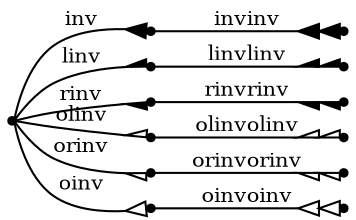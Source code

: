 digraph G
{
	graph[ rankdir = "LR" nodesep = "0"]
	node[ shape = "point" label = ""]
	edge[ fontsize = "10"]
	_inv -> inv[ arrowhead = "inv" label = "inv"]
	inv -> invinv[ arrowhead = "invinv" label = "invinv"]
	_inv -> linv[ arrowhead = "linv" label = "linv"]
	linv -> linvlinv[ arrowhead = "linvlinv" label = "linvlinv"]
	_inv -> rinv[ arrowhead = "rinv" label = "rinv"]
	rinv -> rinvrinv[ arrowhead = "rinvrinv" label = "rinvrinv"]
	_inv -> olinv[ arrowhead = "olinv" label = "olinv"]
	olinv -> olinvolinv[ arrowhead = "olinvolinv" label = "olinvolinv"]
	_inv -> orinv[ arrowhead = "orinv" label = "orinv"]
	orinv -> orinvorinv[ arrowhead = "orinvorinv" label = "orinvorinv"]
	_inv -> oinv[ arrowhead = "oinv" label = "oinv"]
	oinv -> oinvoinv[ arrowhead = "oinvoinv" label = "oinvoinv"]

}
